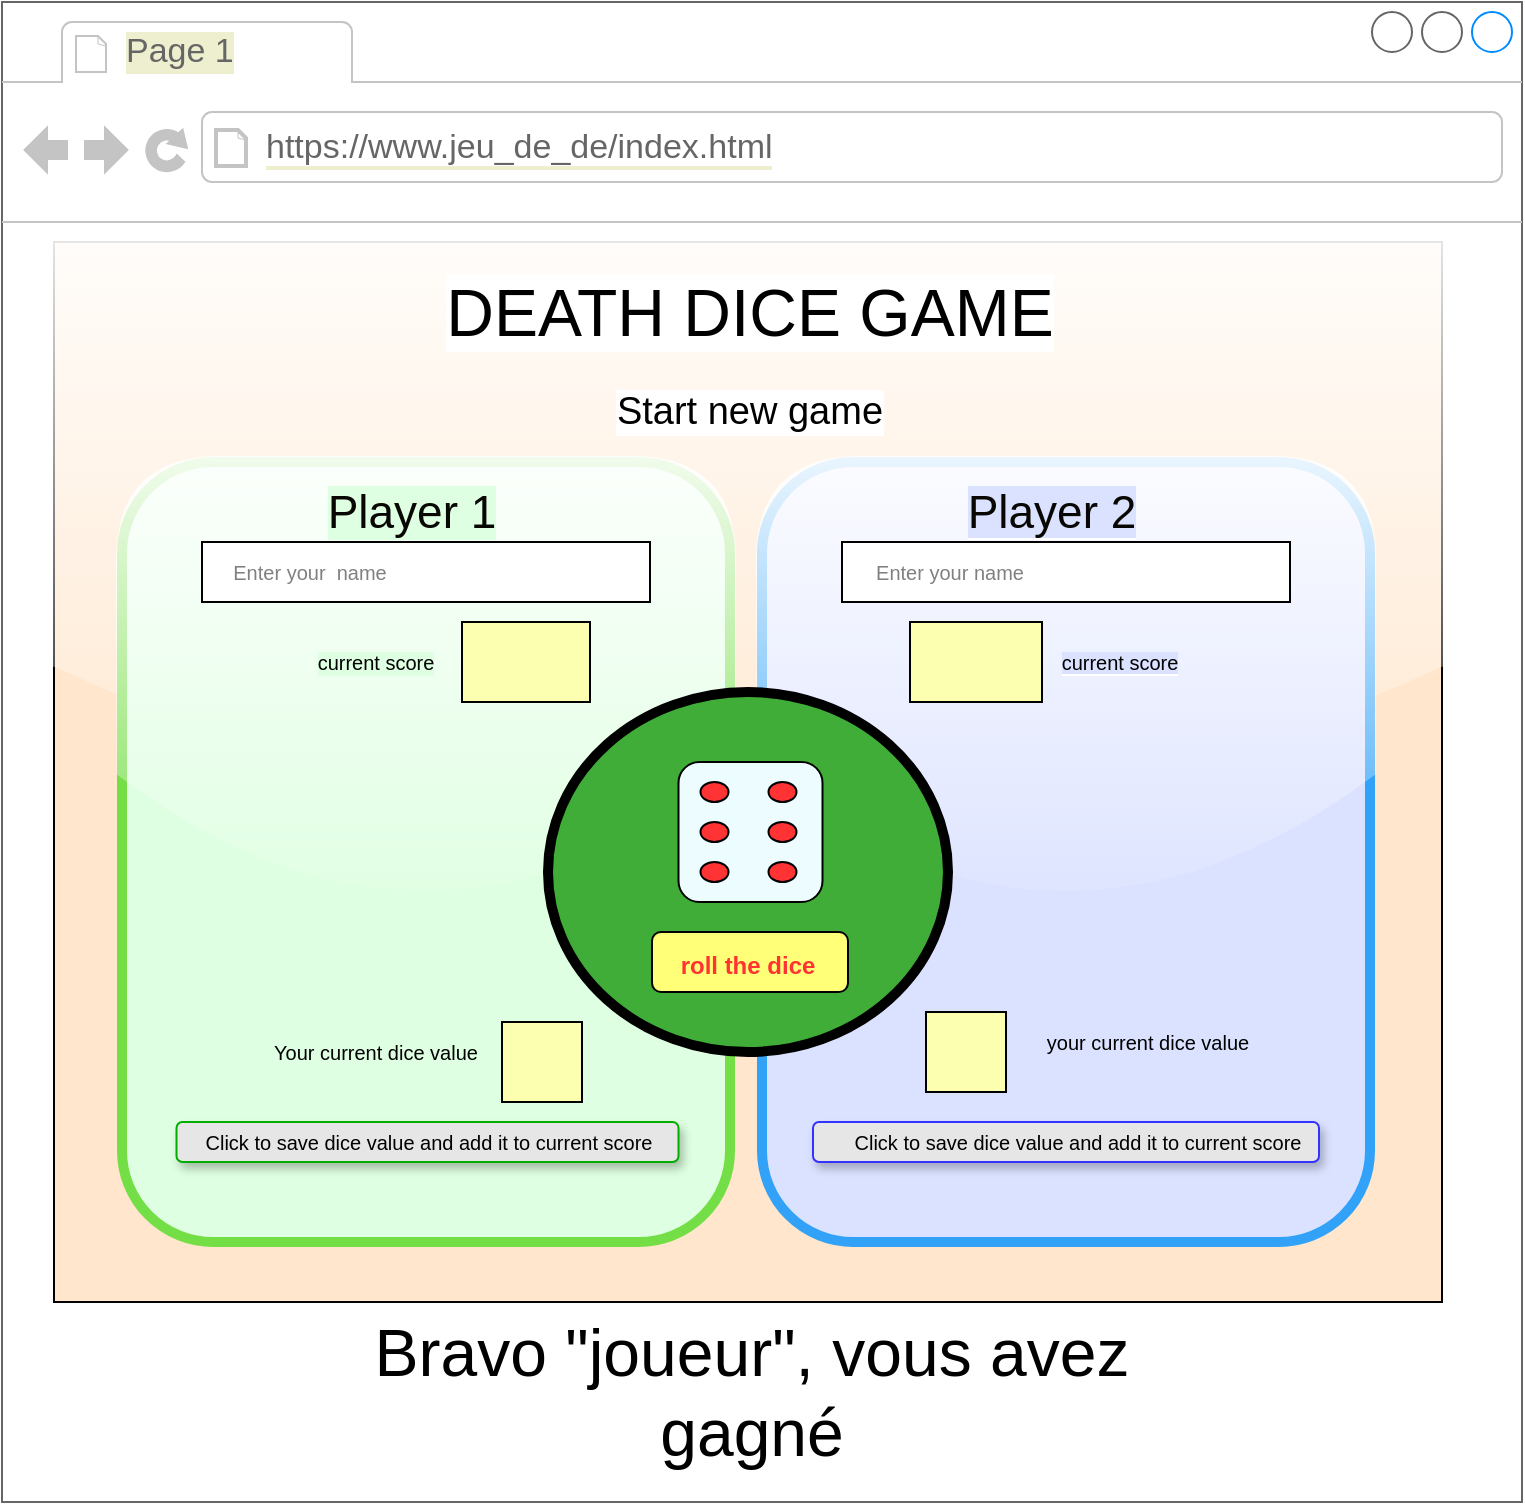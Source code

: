 <mxfile version="20.2.3" type="device" pages="2"><diagram id="05_Qgior0V_njwrv2BpK" name="Page-1"><mxGraphModel dx="901" dy="519" grid="1" gridSize="10" guides="1" tooltips="1" connect="1" arrows="1" fold="1" page="1" pageScale="1" pageWidth="827" pageHeight="1169" math="0" shadow="0"><root><mxCell id="0"/><mxCell id="1" parent="0"/><mxCell id="NN-zKx1pI_07pjEuF9DA-1" value="" style="strokeWidth=1;shadow=0;dashed=0;align=center;html=1;shape=mxgraph.mockup.containers.browserWindow;rSize=0;strokeColor=#666666;strokeColor2=#008cff;strokeColor3=#c4c4c4;mainText=,;recursiveResize=0;labelBackgroundColor=#EDEFCE;fontSize=10;fontColor=#080704;fillColor=#FFFFFF;" vertex="1" parent="1"><mxGeometry x="34" y="90" width="760" height="750" as="geometry"/></mxCell><mxCell id="FHxyYHjxkaGPmqxVe4PN-3" value="" style="rounded=0;whiteSpace=wrap;html=1;labelBackgroundColor=#FFFFFF;fontSize=19;fontColor=#000000;fillColor=#FFE6CC;glass=1;" vertex="1" parent="NN-zKx1pI_07pjEuF9DA-1"><mxGeometry x="26" y="120" width="694" height="530" as="geometry"/></mxCell><mxCell id="NN-zKx1pI_07pjEuF9DA-2" value="Page 1" style="strokeWidth=1;shadow=0;dashed=0;align=center;html=1;shape=mxgraph.mockup.containers.anchor;fontSize=17;fontColor=#666666;align=left;labelBackgroundColor=#EDEFCE;fillColor=#EDEFCE;" vertex="1" parent="NN-zKx1pI_07pjEuF9DA-1"><mxGeometry x="60" y="12" width="110" height="26" as="geometry"/></mxCell><mxCell id="NN-zKx1pI_07pjEuF9DA-3" value="&lt;span style=&quot;background-color: rgb(255, 255, 255);&quot;&gt;https://www.jeu_de_de/index.html&lt;/span&gt;" style="strokeWidth=1;shadow=0;dashed=0;align=center;html=1;shape=mxgraph.mockup.containers.anchor;rSize=0;fontSize=17;fontColor=#666666;align=left;labelBackgroundColor=#EDEFCE;fillColor=#FFFFFF;" vertex="1" parent="NN-zKx1pI_07pjEuF9DA-1"><mxGeometry x="130" y="60" width="250" height="26" as="geometry"/></mxCell><mxCell id="NN-zKx1pI_07pjEuF9DA-4" value="" style="rounded=1;whiteSpace=wrap;html=1;labelBackgroundColor=#FFFFFF;fontSize=10;fontColor=#080704;fillColor=#DEFFE1;strokeColor=#74DE47;strokeWidth=5;glass=1;shadow=0;sketch=0;" vertex="1" parent="NN-zKx1pI_07pjEuF9DA-1"><mxGeometry x="60" y="230" width="304" height="390" as="geometry"/></mxCell><mxCell id="NN-zKx1pI_07pjEuF9DA-5" value="" style="rounded=0;whiteSpace=wrap;html=1;labelBackgroundColor=#FFFFFF;fontSize=10;fontColor=#080704;fillColor=#FFFFFF;" vertex="1" parent="NN-zKx1pI_07pjEuF9DA-1"><mxGeometry x="100" y="270" width="224" height="30" as="geometry"/></mxCell><mxCell id="NN-zKx1pI_07pjEuF9DA-6" value="Player 1" style="text;html=1;strokeColor=none;fillColor=none;align=center;verticalAlign=middle;whiteSpace=wrap;rounded=0;labelBackgroundColor=#DEFFE1;fontSize=23;fontColor=#080704;" vertex="1" parent="NN-zKx1pI_07pjEuF9DA-1"><mxGeometry x="160" y="240" width="90" height="30" as="geometry"/></mxCell><mxCell id="NN-zKx1pI_07pjEuF9DA-7" value="&lt;font color=&quot;#808080&quot;&gt;Enter your&amp;nbsp; name&lt;/font&gt;" style="text;html=1;strokeColor=none;fillColor=none;align=center;verticalAlign=middle;whiteSpace=wrap;rounded=0;labelBackgroundColor=#FFFFFF;fontSize=10;fontColor=#080704;" vertex="1" parent="NN-zKx1pI_07pjEuF9DA-1"><mxGeometry x="94" y="270" width="120" height="30" as="geometry"/></mxCell><mxCell id="NN-zKx1pI_07pjEuF9DA-28" value="Your current dice value" style="text;html=1;strokeColor=none;fillColor=none;align=center;verticalAlign=middle;whiteSpace=wrap;rounded=0;labelBackgroundColor=#DEFFE1;fontSize=10;fontColor=#000000;" vertex="1" parent="NN-zKx1pI_07pjEuF9DA-1"><mxGeometry x="130" y="510" width="114" height="30" as="geometry"/></mxCell><mxCell id="NN-zKx1pI_07pjEuF9DA-29" value="" style="rounded=0;whiteSpace=wrap;html=1;labelBackgroundColor=#FFFFFF;fontSize=10;fontColor=#808080;fillColor=#FCFFB0;" vertex="1" parent="NN-zKx1pI_07pjEuF9DA-1"><mxGeometry x="250" y="510" width="40" height="40" as="geometry"/></mxCell><mxCell id="NN-zKx1pI_07pjEuF9DA-30" value="" style="rounded=0;whiteSpace=wrap;html=1;labelBackgroundColor=#FCFFB0;fontSize=10;fontColor=#808080;fillColor=#FCFFB0;" vertex="1" parent="NN-zKx1pI_07pjEuF9DA-1"><mxGeometry x="230" y="310" width="64" height="40" as="geometry"/></mxCell><mxCell id="NN-zKx1pI_07pjEuF9DA-31" value="current score" style="text;html=1;strokeColor=none;fillColor=none;align=center;verticalAlign=middle;whiteSpace=wrap;rounded=0;labelBackgroundColor=#DEFFE1;fontSize=10;fontColor=#000000;" vertex="1" parent="NN-zKx1pI_07pjEuF9DA-1"><mxGeometry x="130" y="315" width="114" height="30" as="geometry"/></mxCell><mxCell id="NN-zKx1pI_07pjEuF9DA-34" value="" style="rounded=1;whiteSpace=wrap;html=1;labelBackgroundColor=#FFFFFF;fontSize=10;fontColor=#080704;fillColor=#DBE2FF;strokeColor=#31A2F7;strokeWidth=5;glass=1;" vertex="1" parent="NN-zKx1pI_07pjEuF9DA-1"><mxGeometry x="380" y="230" width="304" height="390" as="geometry"/></mxCell><mxCell id="NN-zKx1pI_07pjEuF9DA-35" value="" style="rounded=0;whiteSpace=wrap;html=1;labelBackgroundColor=#FFFFFF;fontSize=10;fontColor=#080704;fillColor=#FFFFFF;" vertex="1" parent="NN-zKx1pI_07pjEuF9DA-1"><mxGeometry x="420" y="270" width="224" height="30" as="geometry"/></mxCell><mxCell id="NN-zKx1pI_07pjEuF9DA-36" value="&lt;span style=&quot;background-color: rgb(219, 226, 255); font-size: 23px;&quot;&gt;Player 2&lt;/span&gt;" style="text;html=1;strokeColor=none;fillColor=none;align=center;verticalAlign=middle;whiteSpace=wrap;rounded=0;labelBackgroundColor=#FFFFFF;fontSize=23;fontColor=#080704;" vertex="1" parent="NN-zKx1pI_07pjEuF9DA-1"><mxGeometry x="480" y="240" width="90" height="30" as="geometry"/></mxCell><mxCell id="NN-zKx1pI_07pjEuF9DA-37" value="&lt;font color=&quot;#808080&quot;&gt;Enter your name&lt;/font&gt;" style="text;html=1;strokeColor=none;fillColor=none;align=center;verticalAlign=middle;whiteSpace=wrap;rounded=0;labelBackgroundColor=#FFFFFF;fontSize=10;fontColor=#080704;" vertex="1" parent="NN-zKx1pI_07pjEuF9DA-1"><mxGeometry x="414" y="270" width="120" height="30" as="geometry"/></mxCell><mxCell id="NN-zKx1pI_07pjEuF9DA-48" value="&lt;font color=&quot;#000000&quot;&gt;your current dice value&lt;/font&gt;" style="text;html=1;strokeColor=none;fillColor=none;align=center;verticalAlign=middle;whiteSpace=wrap;rounded=0;labelBackgroundColor=#DBE2FF;fontSize=10;fontColor=#808080;" vertex="1" parent="NN-zKx1pI_07pjEuF9DA-1"><mxGeometry x="516" y="505" width="114" height="30" as="geometry"/></mxCell><mxCell id="NN-zKx1pI_07pjEuF9DA-49" value="" style="rounded=0;whiteSpace=wrap;html=1;labelBackgroundColor=#FFFFFF;fontSize=10;fontColor=#808080;fillColor=#FCFFB0;" vertex="1" parent="NN-zKx1pI_07pjEuF9DA-1"><mxGeometry x="462" y="505" width="40" height="40" as="geometry"/></mxCell><mxCell id="NN-zKx1pI_07pjEuF9DA-51" value="" style="rounded=0;whiteSpace=wrap;html=1;labelBackgroundColor=#FFFFFF;fontSize=10;fontColor=#808080;fillColor=#FCFFB0;" vertex="1" parent="NN-zKx1pI_07pjEuF9DA-1"><mxGeometry x="454" y="310" width="66" height="40" as="geometry"/></mxCell><mxCell id="NN-zKx1pI_07pjEuF9DA-52" value="&lt;span style=&quot;background-color: rgb(219, 226, 255);&quot;&gt;current score&lt;/span&gt;" style="text;html=1;strokeColor=none;fillColor=none;align=center;verticalAlign=middle;whiteSpace=wrap;rounded=0;labelBackgroundColor=#FFFFFF;fontSize=10;fontColor=#000000;" vertex="1" parent="NN-zKx1pI_07pjEuF9DA-1"><mxGeometry x="502" y="315" width="114" height="30" as="geometry"/></mxCell><mxCell id="NN-zKx1pI_07pjEuF9DA-53" value="" style="rounded=1;whiteSpace=wrap;html=1;labelBackgroundColor=#FFFFFF;fontSize=10;fontColor=#808080;fillColor=#E6E6E6;glass=0;shadow=1;strokeColor=#3333FF;" vertex="1" parent="NN-zKx1pI_07pjEuF9DA-1"><mxGeometry x="405.5" y="560" width="253" height="20" as="geometry"/></mxCell><mxCell id="NN-zKx1pI_07pjEuF9DA-54" value="Click to save dice value and add it to current score" style="text;html=1;strokeColor=none;fillColor=none;align=center;verticalAlign=middle;whiteSpace=wrap;rounded=0;labelBackgroundColor=#E6E6E6;fontSize=10;fontColor=#000000;" vertex="1" parent="NN-zKx1pI_07pjEuF9DA-1"><mxGeometry x="417" y="555" width="241.5" height="30" as="geometry"/></mxCell><mxCell id="NN-zKx1pI_07pjEuF9DA-55" value="" style="ellipse;whiteSpace=wrap;html=1;labelBackgroundColor=#FFFFFF;fontSize=10;fontColor=#808080;fillColor=#FF3333;" vertex="1" parent="NN-zKx1pI_07pjEuF9DA-1"><mxGeometry x="550" y="370" width="18" as="geometry"/></mxCell><mxCell id="NN-zKx1pI_07pjEuF9DA-32" value="" style="rounded=1;whiteSpace=wrap;html=1;labelBackgroundColor=#CCCCCC;fontSize=10;fontColor=#808080;fillColor=#E6E6E6;glass=0;shadow=1;strokeColor=#00AD00;" vertex="1" parent="NN-zKx1pI_07pjEuF9DA-1"><mxGeometry x="87.25" y="560" width="251" height="20" as="geometry"/></mxCell><mxCell id="NN-zKx1pI_07pjEuF9DA-58" value="Click to save dice value and add it to current score" style="text;html=1;strokeColor=none;fillColor=none;align=center;verticalAlign=middle;whiteSpace=wrap;rounded=0;labelBackgroundColor=#E6E6E6;fontSize=10;fontColor=#000000;" vertex="1" parent="NN-zKx1pI_07pjEuF9DA-1"><mxGeometry x="94.5" y="555" width="236.5" height="30" as="geometry"/></mxCell><mxCell id="NN-zKx1pI_07pjEuF9DA-59" value="DEATH DICE GAME" style="text;html=1;strokeColor=none;fillColor=none;align=center;verticalAlign=middle;whiteSpace=wrap;rounded=0;labelBackgroundColor=#FFFFFF;fontSize=33;fontColor=#000000;" vertex="1" parent="NN-zKx1pI_07pjEuF9DA-1"><mxGeometry x="171" y="140" width="406" height="30" as="geometry"/></mxCell><mxCell id="NN-zKx1pI_07pjEuF9DA-60" value="Bravo &quot;joueur&quot;, vous avez &lt;br&gt;gagné" style="text;html=1;strokeColor=none;fillColor=none;align=center;verticalAlign=middle;whiteSpace=wrap;rounded=0;labelBackgroundColor=#FFFFFF;fontSize=33;fontColor=#000000;" vertex="1" parent="NN-zKx1pI_07pjEuF9DA-1"><mxGeometry x="48.5" y="680" width="651.5" height="30" as="geometry"/></mxCell><mxCell id="FHxyYHjxkaGPmqxVe4PN-2" value="Start new game" style="text;html=1;strokeColor=none;fillColor=none;align=center;verticalAlign=middle;whiteSpace=wrap;rounded=0;labelBackgroundColor=#FFFFFF;fontSize=19;fontColor=#000000;" vertex="1" parent="NN-zKx1pI_07pjEuF9DA-1"><mxGeometry x="282.25" y="190" width="184" height="30" as="geometry"/></mxCell><mxCell id="FHxyYHjxkaGPmqxVe4PN-4" value="" style="ellipse;whiteSpace=wrap;html=1;labelBackgroundColor=#FFFFFF;fontSize=19;fontColor=#000000;fillColor=#3FAD37;strokeWidth=5;" vertex="1" parent="NN-zKx1pI_07pjEuF9DA-1"><mxGeometry x="273" y="345" width="200" height="180" as="geometry"/></mxCell><mxCell id="NN-zKx1pI_07pjEuF9DA-19" value="" style="group" vertex="1" connectable="0" parent="NN-zKx1pI_07pjEuF9DA-1"><mxGeometry x="338.25" y="380" width="72" height="70" as="geometry"/></mxCell><mxCell id="NN-zKx1pI_07pjEuF9DA-9" value="" style="rounded=1;whiteSpace=wrap;html=1;labelBackgroundColor=#FFFFFF;fontSize=10;fontColor=#808080;fillColor=#EDFCFF;" vertex="1" parent="NN-zKx1pI_07pjEuF9DA-19"><mxGeometry width="72" height="70" as="geometry"/></mxCell><mxCell id="NN-zKx1pI_07pjEuF9DA-10" value="" style="ellipse;whiteSpace=wrap;html=1;labelBackgroundColor=#FFFFFF;fontSize=10;fontColor=#808080;fillColor=#FF3333;" vertex="1" parent="NN-zKx1pI_07pjEuF9DA-19"><mxGeometry x="11" y="10" width="14" height="10" as="geometry"/></mxCell><mxCell id="NN-zKx1pI_07pjEuF9DA-12" value="" style="ellipse;whiteSpace=wrap;html=1;labelBackgroundColor=#FFFFFF;fontSize=10;fontColor=#808080;fillColor=#FF3333;" vertex="1" parent="NN-zKx1pI_07pjEuF9DA-19"><mxGeometry x="11" y="50" width="14" height="10" as="geometry"/></mxCell><mxCell id="NN-zKx1pI_07pjEuF9DA-11" value="" style="ellipse;whiteSpace=wrap;html=1;labelBackgroundColor=#FFFFFF;fontSize=10;fontColor=#808080;fillColor=#FF3333;" vertex="1" parent="NN-zKx1pI_07pjEuF9DA-19"><mxGeometry x="11" y="30" width="14" height="10" as="geometry"/></mxCell><mxCell id="NN-zKx1pI_07pjEuF9DA-13" value="" style="ellipse;whiteSpace=wrap;html=1;labelBackgroundColor=#FFFFFF;fontSize=10;fontColor=#808080;fillColor=#FF3333;" vertex="1" parent="NN-zKx1pI_07pjEuF9DA-19"><mxGeometry x="45" y="10" width="14" height="10" as="geometry"/></mxCell><mxCell id="NN-zKx1pI_07pjEuF9DA-14" value="" style="ellipse;whiteSpace=wrap;html=1;labelBackgroundColor=#FFFFFF;fontSize=10;fontColor=#808080;fillColor=#FF3333;" vertex="1" parent="NN-zKx1pI_07pjEuF9DA-19"><mxGeometry x="45" y="30" width="14" height="10" as="geometry"/></mxCell><mxCell id="NN-zKx1pI_07pjEuF9DA-16" value="" style="ellipse;whiteSpace=wrap;html=1;labelBackgroundColor=#FFFFFF;fontSize=10;fontColor=#808080;fillColor=#FF3333;" vertex="1" parent="NN-zKx1pI_07pjEuF9DA-19"><mxGeometry x="45" y="50" width="14" height="10" as="geometry"/></mxCell><mxCell id="NN-zKx1pI_07pjEuF9DA-25" value="" style="rounded=1;whiteSpace=wrap;html=1;labelBackgroundColor=#E6E6E6;fontSize=10;fontColor=#000000;fillColor=#FFFF78;glass=0;shadow=0;" vertex="1" parent="NN-zKx1pI_07pjEuF9DA-1"><mxGeometry x="325" y="465" width="98" height="30" as="geometry"/></mxCell><mxCell id="NN-zKx1pI_07pjEuF9DA-26" value="&lt;font style=&quot;font-size: 12px;&quot;&gt;roll the dice&lt;/font&gt;" style="text;html=1;strokeColor=none;fillColor=none;align=center;verticalAlign=middle;whiteSpace=wrap;rounded=0;labelBackgroundColor=none;fontSize=19;fontColor=#FF3333;fontStyle=1" vertex="1" parent="NN-zKx1pI_07pjEuF9DA-1"><mxGeometry x="313" y="465" width="120" height="30" as="geometry"/></mxCell><mxCell id="NN-zKx1pI_07pjEuF9DA-15" value="" style="ellipse;whiteSpace=wrap;html=1;labelBackgroundColor=#FFFFFF;fontSize=10;fontColor=#808080;fillColor=#FF3333;" vertex="1" parent="1"><mxGeometry x="264" y="460" width="18" as="geometry"/></mxCell></root></mxGraphModel></diagram><diagram id="I8bBfEiS0WNXoVEsJPb-" name="reflexions"><mxGraphModel dx="946" dy="439" grid="1" gridSize="10" guides="1" tooltips="1" connect="1" arrows="1" fold="1" page="1" pageScale="1" pageWidth="827" pageHeight="1169" math="0" shadow="0"><root><mxCell id="0"/><mxCell id="1" parent="0"/><mxCell id="PbqOtVsnrT2Ix25owWHF-1" value="" style="strokeWidth=1;shadow=0;dashed=0;align=center;html=1;shape=mxgraph.mockup.containers.browserWindow;rSize=0;strokeColor=#666666;strokeColor2=#008cff;strokeColor3=#c4c4c4;mainText=,;recursiveResize=0;rounded=0;glass=0;labelBackgroundColor=none;sketch=0;fontSize=23;fontColor=#FF3333;fillColor=#FFFFFF;" vertex="1" parent="1"><mxGeometry x="130" y="150" width="550" height="380" as="geometry"/></mxCell><mxCell id="PbqOtVsnrT2Ix25owWHF-2" value="Page 1" style="strokeWidth=1;shadow=0;dashed=0;align=center;html=1;shape=mxgraph.mockup.containers.anchor;fontSize=17;fontColor=#666666;align=left;rounded=0;glass=0;labelBackgroundColor=none;sketch=0;fillColor=#FFFF78;" vertex="1" parent="PbqOtVsnrT2Ix25owWHF-1"><mxGeometry x="60" y="12" width="110" height="26" as="geometry"/></mxCell><mxCell id="PbqOtVsnrT2Ix25owWHF-3" value="https://www.draw.io" style="strokeWidth=1;shadow=0;dashed=0;align=center;html=1;shape=mxgraph.mockup.containers.anchor;rSize=0;fontSize=17;fontColor=#666666;align=left;rounded=0;glass=0;labelBackgroundColor=none;sketch=0;fillColor=#FFFF78;" vertex="1" parent="PbqOtVsnrT2Ix25owWHF-1"><mxGeometry x="130" y="60" width="250" height="26" as="geometry"/></mxCell></root></mxGraphModel></diagram></mxfile>